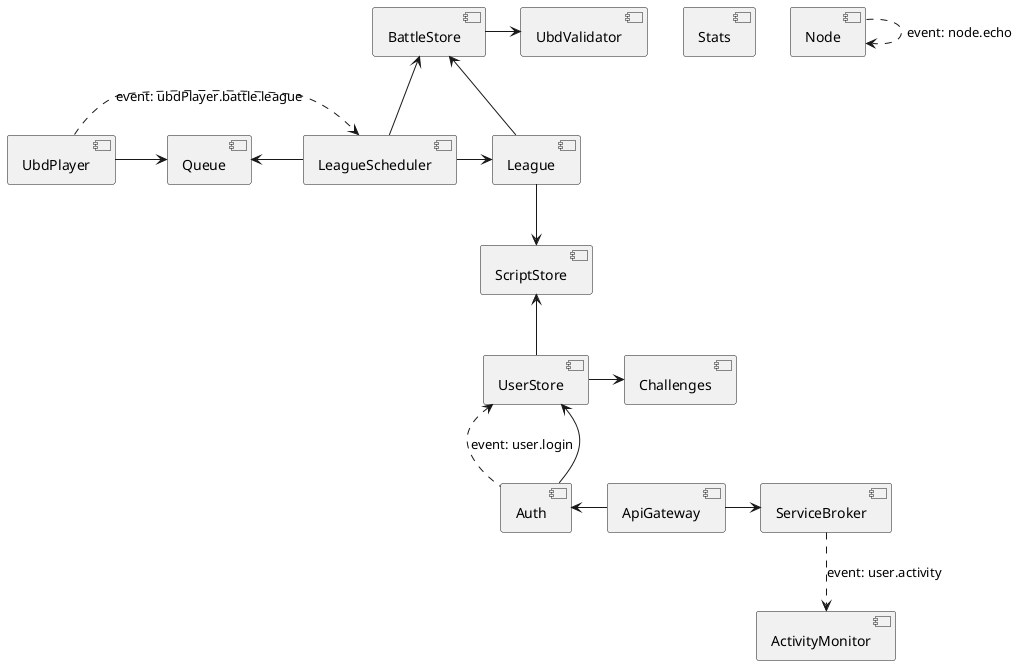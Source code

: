 @startuml

[ApiGateway] -> [ServiceBroker]
[Auth] <- [ApiGateway]
[UserStore] <.. [Auth] : event: user.login
[UserStore] <-- [Auth]
[ServiceBroker] ..> [ActivityMonitor]  : event: user.activity
[UserStore] -> [Challenges]
[ScriptStore] <-- [UserStore]
[BattleStore] -> [UbdValidator]
[BattleStore] <-- [League]
[League] --> [ScriptStore]
[LeagueScheduler] -> [League]
[BattleStore] <-- [LeagueScheduler]
[Queue] <- [LeagueScheduler]
[UbdPlayer] -> [Queue]
[UbdPlayer] .> [LeagueScheduler] : event: ubdPlayer.battle.league
[Stats]
[Node] ..> [Node] : event: node.echo

@enduml
